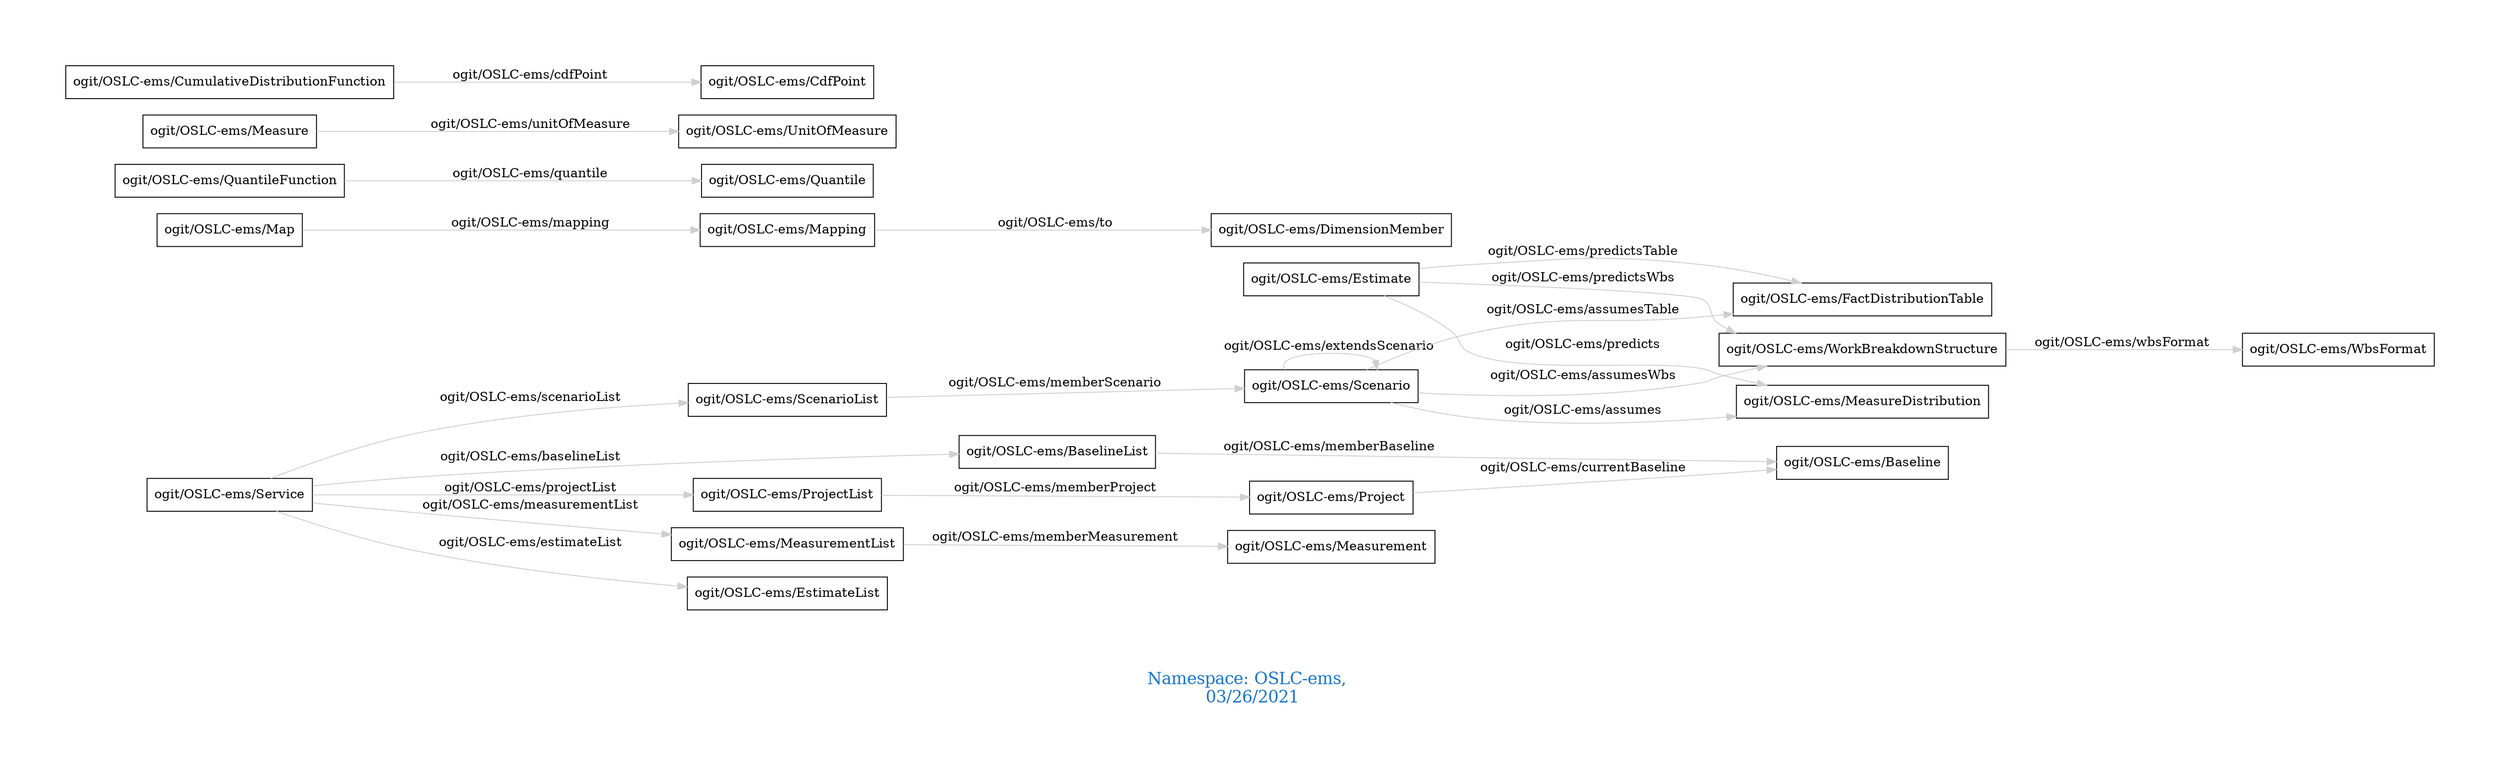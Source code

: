 digraph OGIT_ontology {
 graph [ rankdir= LR,pad=1 
fontsize = 18,
fontcolor= dodgerblue3,label = "\n\n\nNamespace: OSLC-ems, \n 03/26/2021"];
node[shape=polygon];
edge [  color="gray81"];

   "ogit/OSLC-ems/Estimate" -> "ogit/OSLC-ems/MeasureDistribution" [label="   ogit/OSLC-ems/predicts    "];
   "ogit/OSLC-ems/Mapping" -> "ogit/OSLC-ems/DimensionMember" [label="   ogit/OSLC-ems/to    "];
   "ogit/OSLC-ems/Service" -> "ogit/OSLC-ems/ProjectList" [label="   ogit/OSLC-ems/projectList    "];
   "ogit/OSLC-ems/QuantileFunction" -> "ogit/OSLC-ems/Quantile" [label="   ogit/OSLC-ems/quantile    "];
   "ogit/OSLC-ems/Service" -> "ogit/OSLC-ems/ScenarioList" [label="   ogit/OSLC-ems/scenarioList    "];
   "ogit/OSLC-ems/Measure" -> "ogit/OSLC-ems/UnitOfMeasure" [label="   ogit/OSLC-ems/unitOfMeasure    "];
   "ogit/OSLC-ems/ScenarioList" -> "ogit/OSLC-ems/Scenario" [label="   ogit/OSLC-ems/memberScenario    "];
   "ogit/OSLC-ems/Estimate" -> "ogit/OSLC-ems/FactDistributionTable" [label="   ogit/OSLC-ems/predictsTable    "];
   "ogit/OSLC-ems/BaselineList" -> "ogit/OSLC-ems/Baseline" [label="   ogit/OSLC-ems/memberBaseline    "];
   "ogit/OSLC-ems/Scenario" -> "ogit/OSLC-ems/WorkBreakdownStructure" [label="   ogit/OSLC-ems/assumesWbs    "];
   "ogit/OSLC-ems/CumulativeDistributionFunction" -> "ogit/OSLC-ems/CdfPoint" [label="   ogit/OSLC-ems/cdfPoint    "];
   "ogit/OSLC-ems/Project" -> "ogit/OSLC-ems/Baseline" [label="   ogit/OSLC-ems/currentBaseline    "];
   "ogit/OSLC-ems/ProjectList" -> "ogit/OSLC-ems/Project" [label="   ogit/OSLC-ems/memberProject    "];
   "ogit/OSLC-ems/Service" -> "ogit/OSLC-ems/BaselineList" [label="   ogit/OSLC-ems/baselineList    "];
   "ogit/OSLC-ems/Estimate" -> "ogit/OSLC-ems/WorkBreakdownStructure" [label="   ogit/OSLC-ems/predictsWbs    "];
   "ogit/OSLC-ems/Map" -> "ogit/OSLC-ems/Mapping" [label="   ogit/OSLC-ems/mapping    "];
   "ogit/OSLC-ems/MeasurementList" -> "ogit/OSLC-ems/Measurement" [label="   ogit/OSLC-ems/memberMeasurement    "];
   "ogit/OSLC-ems/Service" -> "ogit/OSLC-ems/MeasurementList" [label="   ogit/OSLC-ems/measurementList    "];
   "ogit/OSLC-ems/WorkBreakdownStructure" -> "ogit/OSLC-ems/WbsFormat" [label="   ogit/OSLC-ems/wbsFormat    "];
   "ogit/OSLC-ems/Service" -> "ogit/OSLC-ems/EstimateList" [label="   ogit/OSLC-ems/estimateList    "];
   "ogit/OSLC-ems/Scenario" -> "ogit/OSLC-ems/MeasureDistribution" [label="   ogit/OSLC-ems/assumes    "];
   "ogit/OSLC-ems/Scenario" -> "ogit/OSLC-ems/FactDistributionTable" [label="   ogit/OSLC-ems/assumesTable    "];
   "ogit/OSLC-ems/Scenario" -> "ogit/OSLC-ems/Scenario" [label="   ogit/OSLC-ems/extendsScenario    "];
}
